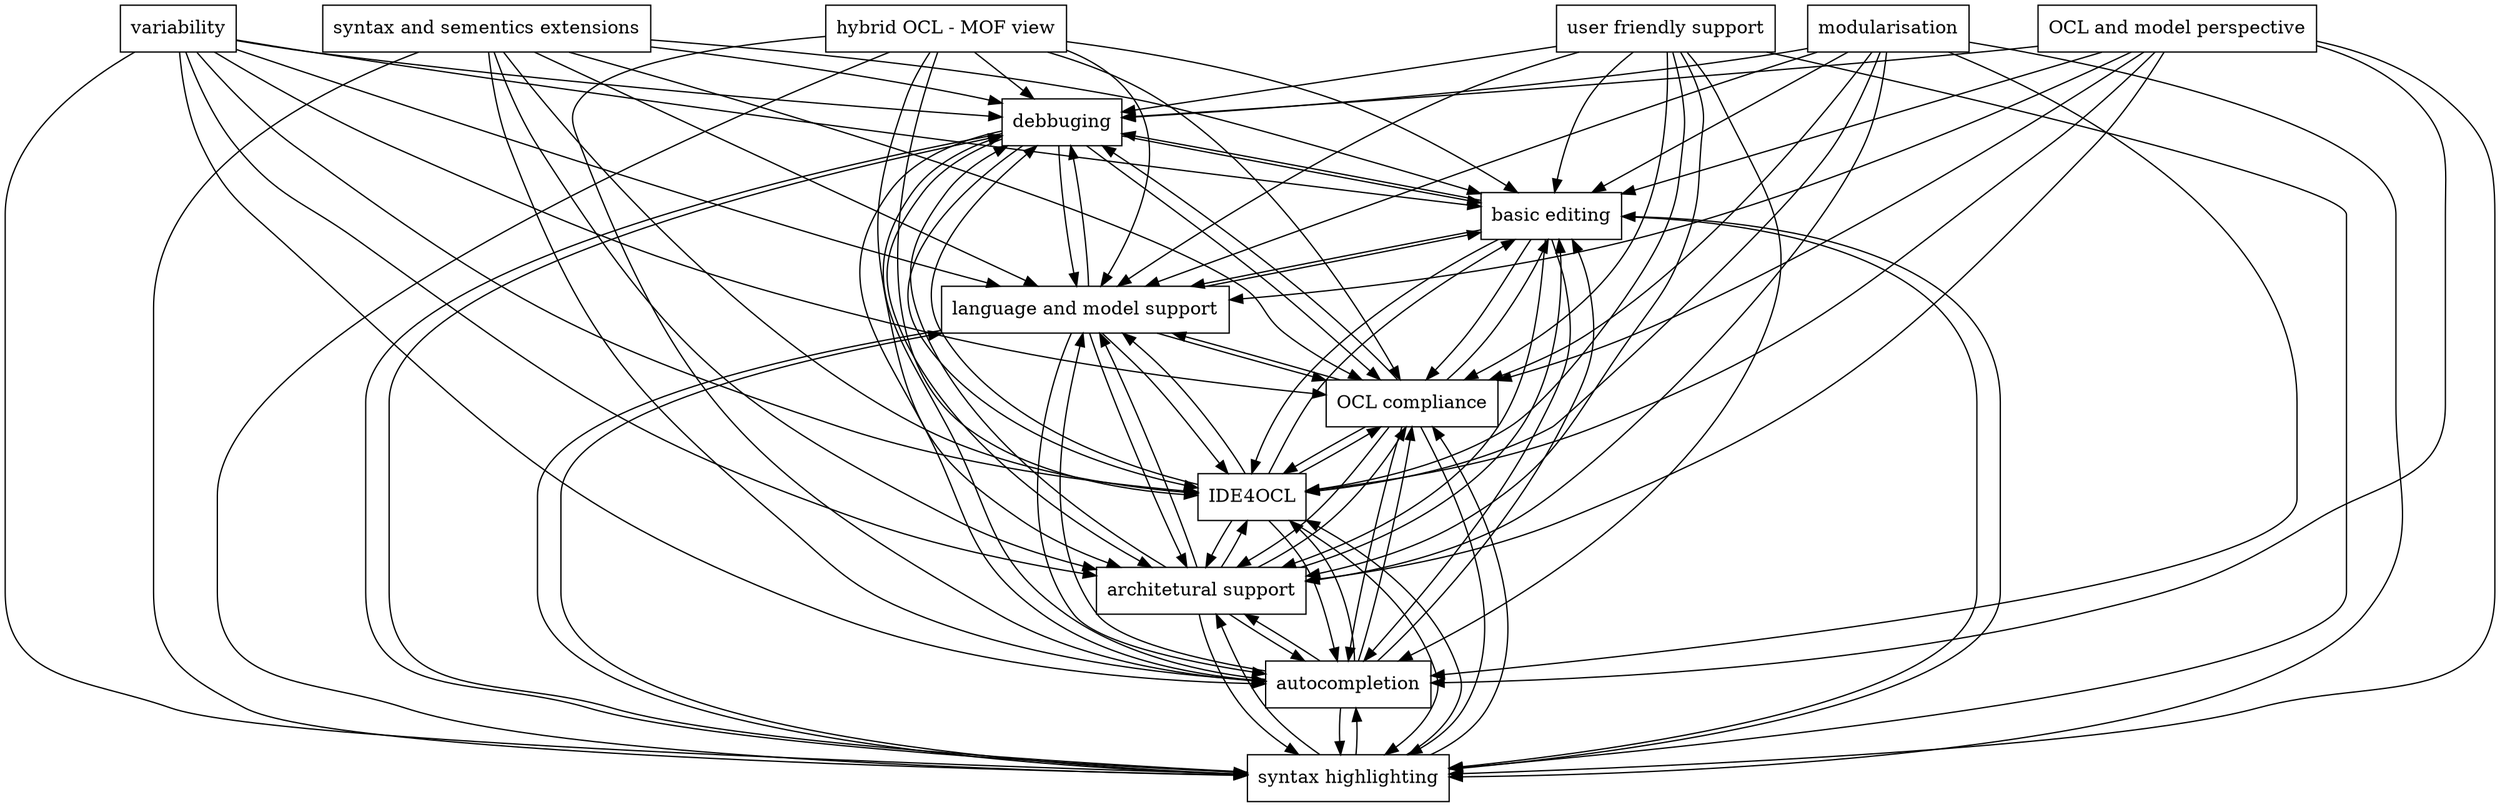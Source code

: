 digraph{
graph [rankdir=TB];
node [shape=box];
edge [arrowhead=normal];
0[label="user friendly support",]
1[label="variability",]
2[label="syntax and sementics extensions",]
3[label="hybrid OCL - MOF view",]
4[label="debbuging",]
5[label="basic editing",]
6[label="modularisation",]
7[label="syntax highlighting",]
8[label="autocompletion",]
9[label="architetural support",]
10[label="OCL and model perspective",]
11[label="IDE4OCL",]
12[label="OCL compliance",]
13[label="language and model support",]
0->4[label="",]
0->5[label="",]
0->7[label="",]
0->8[label="",]
0->9[label="",]
0->11[label="",]
0->12[label="",]
0->13[label="",]
1->4[label="",]
1->5[label="",]
1->7[label="",]
1->8[label="",]
1->9[label="",]
1->11[label="",]
1->12[label="",]
1->13[label="",]
2->4[label="",]
2->5[label="",]
2->7[label="",]
2->8[label="",]
2->9[label="",]
2->11[label="",]
2->12[label="",]
2->13[label="",]
3->4[label="",]
3->5[label="",]
3->7[label="",]
3->8[label="",]
3->9[label="",]
3->11[label="",]
3->12[label="",]
3->13[label="",]
4->5[label="",]
4->7[label="",]
4->8[label="",]
4->9[label="",]
4->11[label="",]
4->12[label="",]
4->13[label="",]
5->4[label="",]
5->7[label="",]
5->8[label="",]
5->9[label="",]
5->11[label="",]
5->12[label="",]
5->13[label="",]
6->4[label="",]
6->5[label="",]
6->7[label="",]
6->8[label="",]
6->9[label="",]
6->11[label="",]
6->12[label="",]
6->13[label="",]
7->4[label="",]
7->5[label="",]
7->8[label="",]
7->9[label="",]
7->11[label="",]
7->12[label="",]
7->13[label="",]
8->4[label="",]
8->5[label="",]
8->7[label="",]
8->9[label="",]
8->11[label="",]
8->12[label="",]
8->13[label="",]
9->4[label="",]
9->5[label="",]
9->7[label="",]
9->8[label="",]
9->11[label="",]
9->12[label="",]
9->13[label="",]
10->4[label="",]
10->5[label="",]
10->7[label="",]
10->8[label="",]
10->9[label="",]
10->11[label="",]
10->12[label="",]
10->13[label="",]
11->4[label="",]
11->5[label="",]
11->7[label="",]
11->8[label="",]
11->9[label="",]
11->12[label="",]
11->13[label="",]
12->4[label="",]
12->5[label="",]
12->7[label="",]
12->8[label="",]
12->9[label="",]
12->11[label="",]
12->13[label="",]
13->4[label="",]
13->5[label="",]
13->7[label="",]
13->8[label="",]
13->9[label="",]
13->11[label="",]
13->12[label="",]
}
